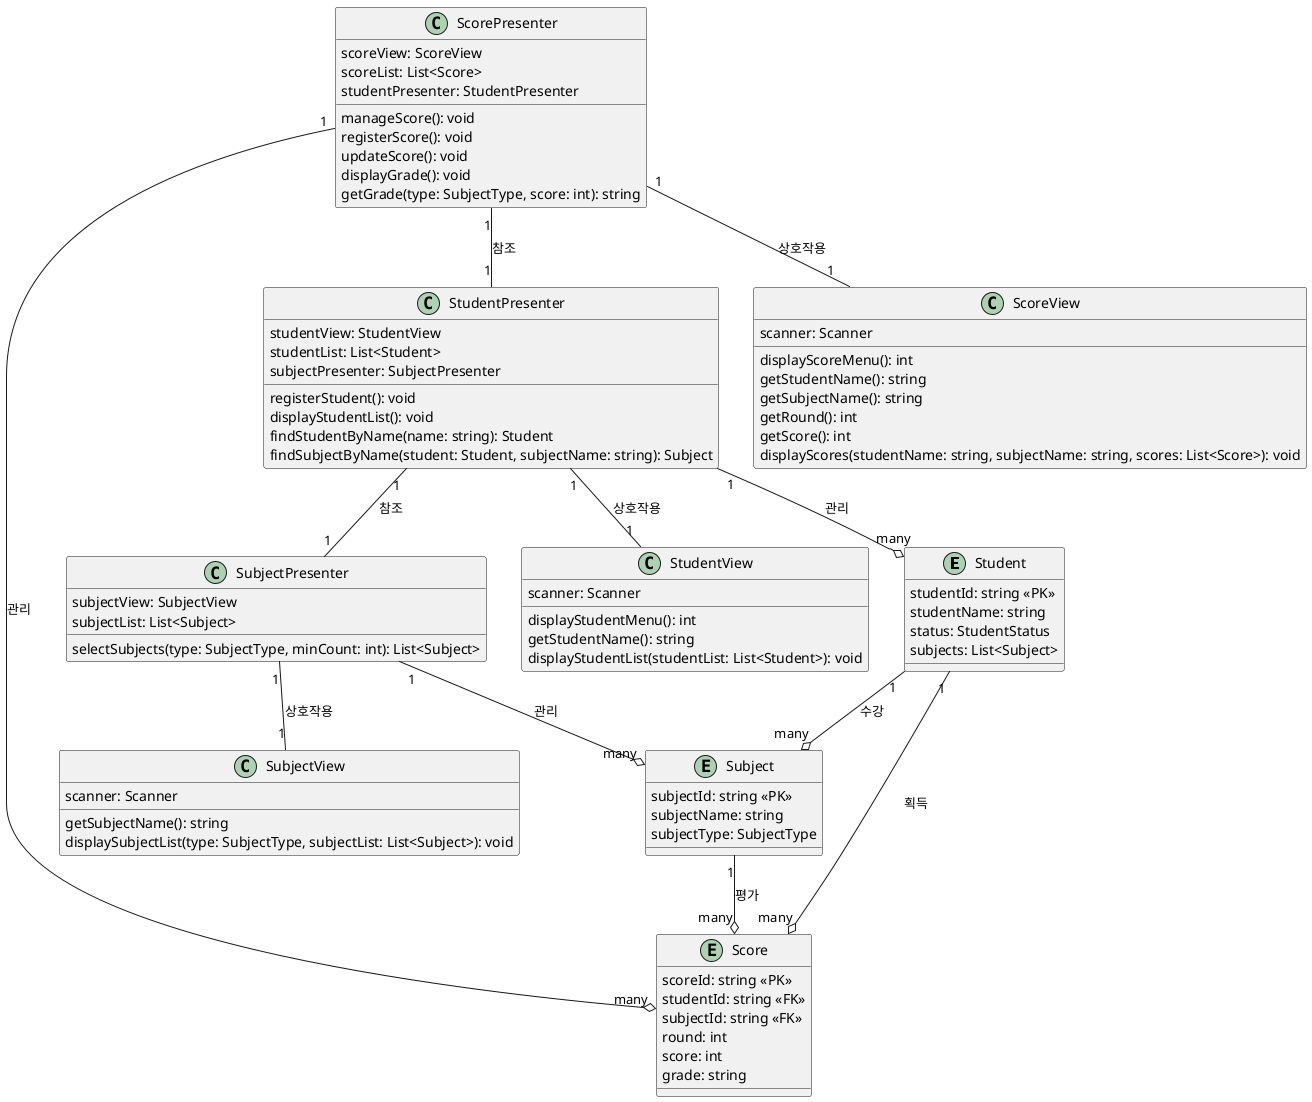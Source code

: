 @startuml
entity Student {
    studentId: string <<PK>>
    studentName: string
    status: StudentStatus
    subjects: List<Subject>
}

entity Subject {
    subjectId: string <<PK>>
    subjectName: string
    subjectType: SubjectType
}

entity Score {
    scoreId: string <<PK>>
    studentId: string <<FK>>
    subjectId: string <<FK>>
    round: int
    score: int
    grade: string
}

class StudentPresenter {
    studentView: StudentView
    studentList: List<Student>
    subjectPresenter: SubjectPresenter
    registerStudent(): void
    displayStudentList(): void
    findStudentByName(name: string): Student
    findSubjectByName(student: Student, subjectName: string): Subject
}

class SubjectPresenter {
    subjectView: SubjectView
    subjectList: List<Subject>
    selectSubjects(type: SubjectType, minCount: int): List<Subject>
}

class ScorePresenter {
    scoreView: ScoreView
    scoreList: List<Score>
    studentPresenter: StudentPresenter
    manageScore(): void
    registerScore(): void
    updateScore(): void
    displayGrade(): void
    getGrade(type: SubjectType, score: int): string
}

class StudentView {
    scanner: Scanner
    displayStudentMenu(): int
    getStudentName(): string
    displayStudentList(studentList: List<Student>): void
}

class SubjectView {
    scanner: Scanner
    getSubjectName(): string
    displaySubjectList(type: SubjectType, subjectList: List<Subject>): void
}

class ScoreView {
    scanner: Scanner
    displayScoreMenu(): int
    getStudentName(): string
    getSubjectName(): string
    getRound(): int
    getScore(): int
    displayScores(studentName: string, subjectName: string, scores: List<Score>): void
}

Student "1" --o "many" Subject : 수강
Student "1" --o "many" Score : 획득
Subject "1" --o "many" Score : 평가

StudentPresenter "1" -- "1" StudentView : 상호작용
StudentPresenter "1" --o "many" Student : 관리
StudentPresenter "1" -- "1" SubjectPresenter : 참조

SubjectPresenter "1" -- "1" SubjectView : 상호작용
SubjectPresenter "1" --o "many" Subject : 관리

ScorePresenter "1" -- "1" ScoreView : 상호작용
ScorePresenter "1" --o "many" Score : 관리
ScorePresenter "1" -- "1" StudentPresenter : 참조

@enduml